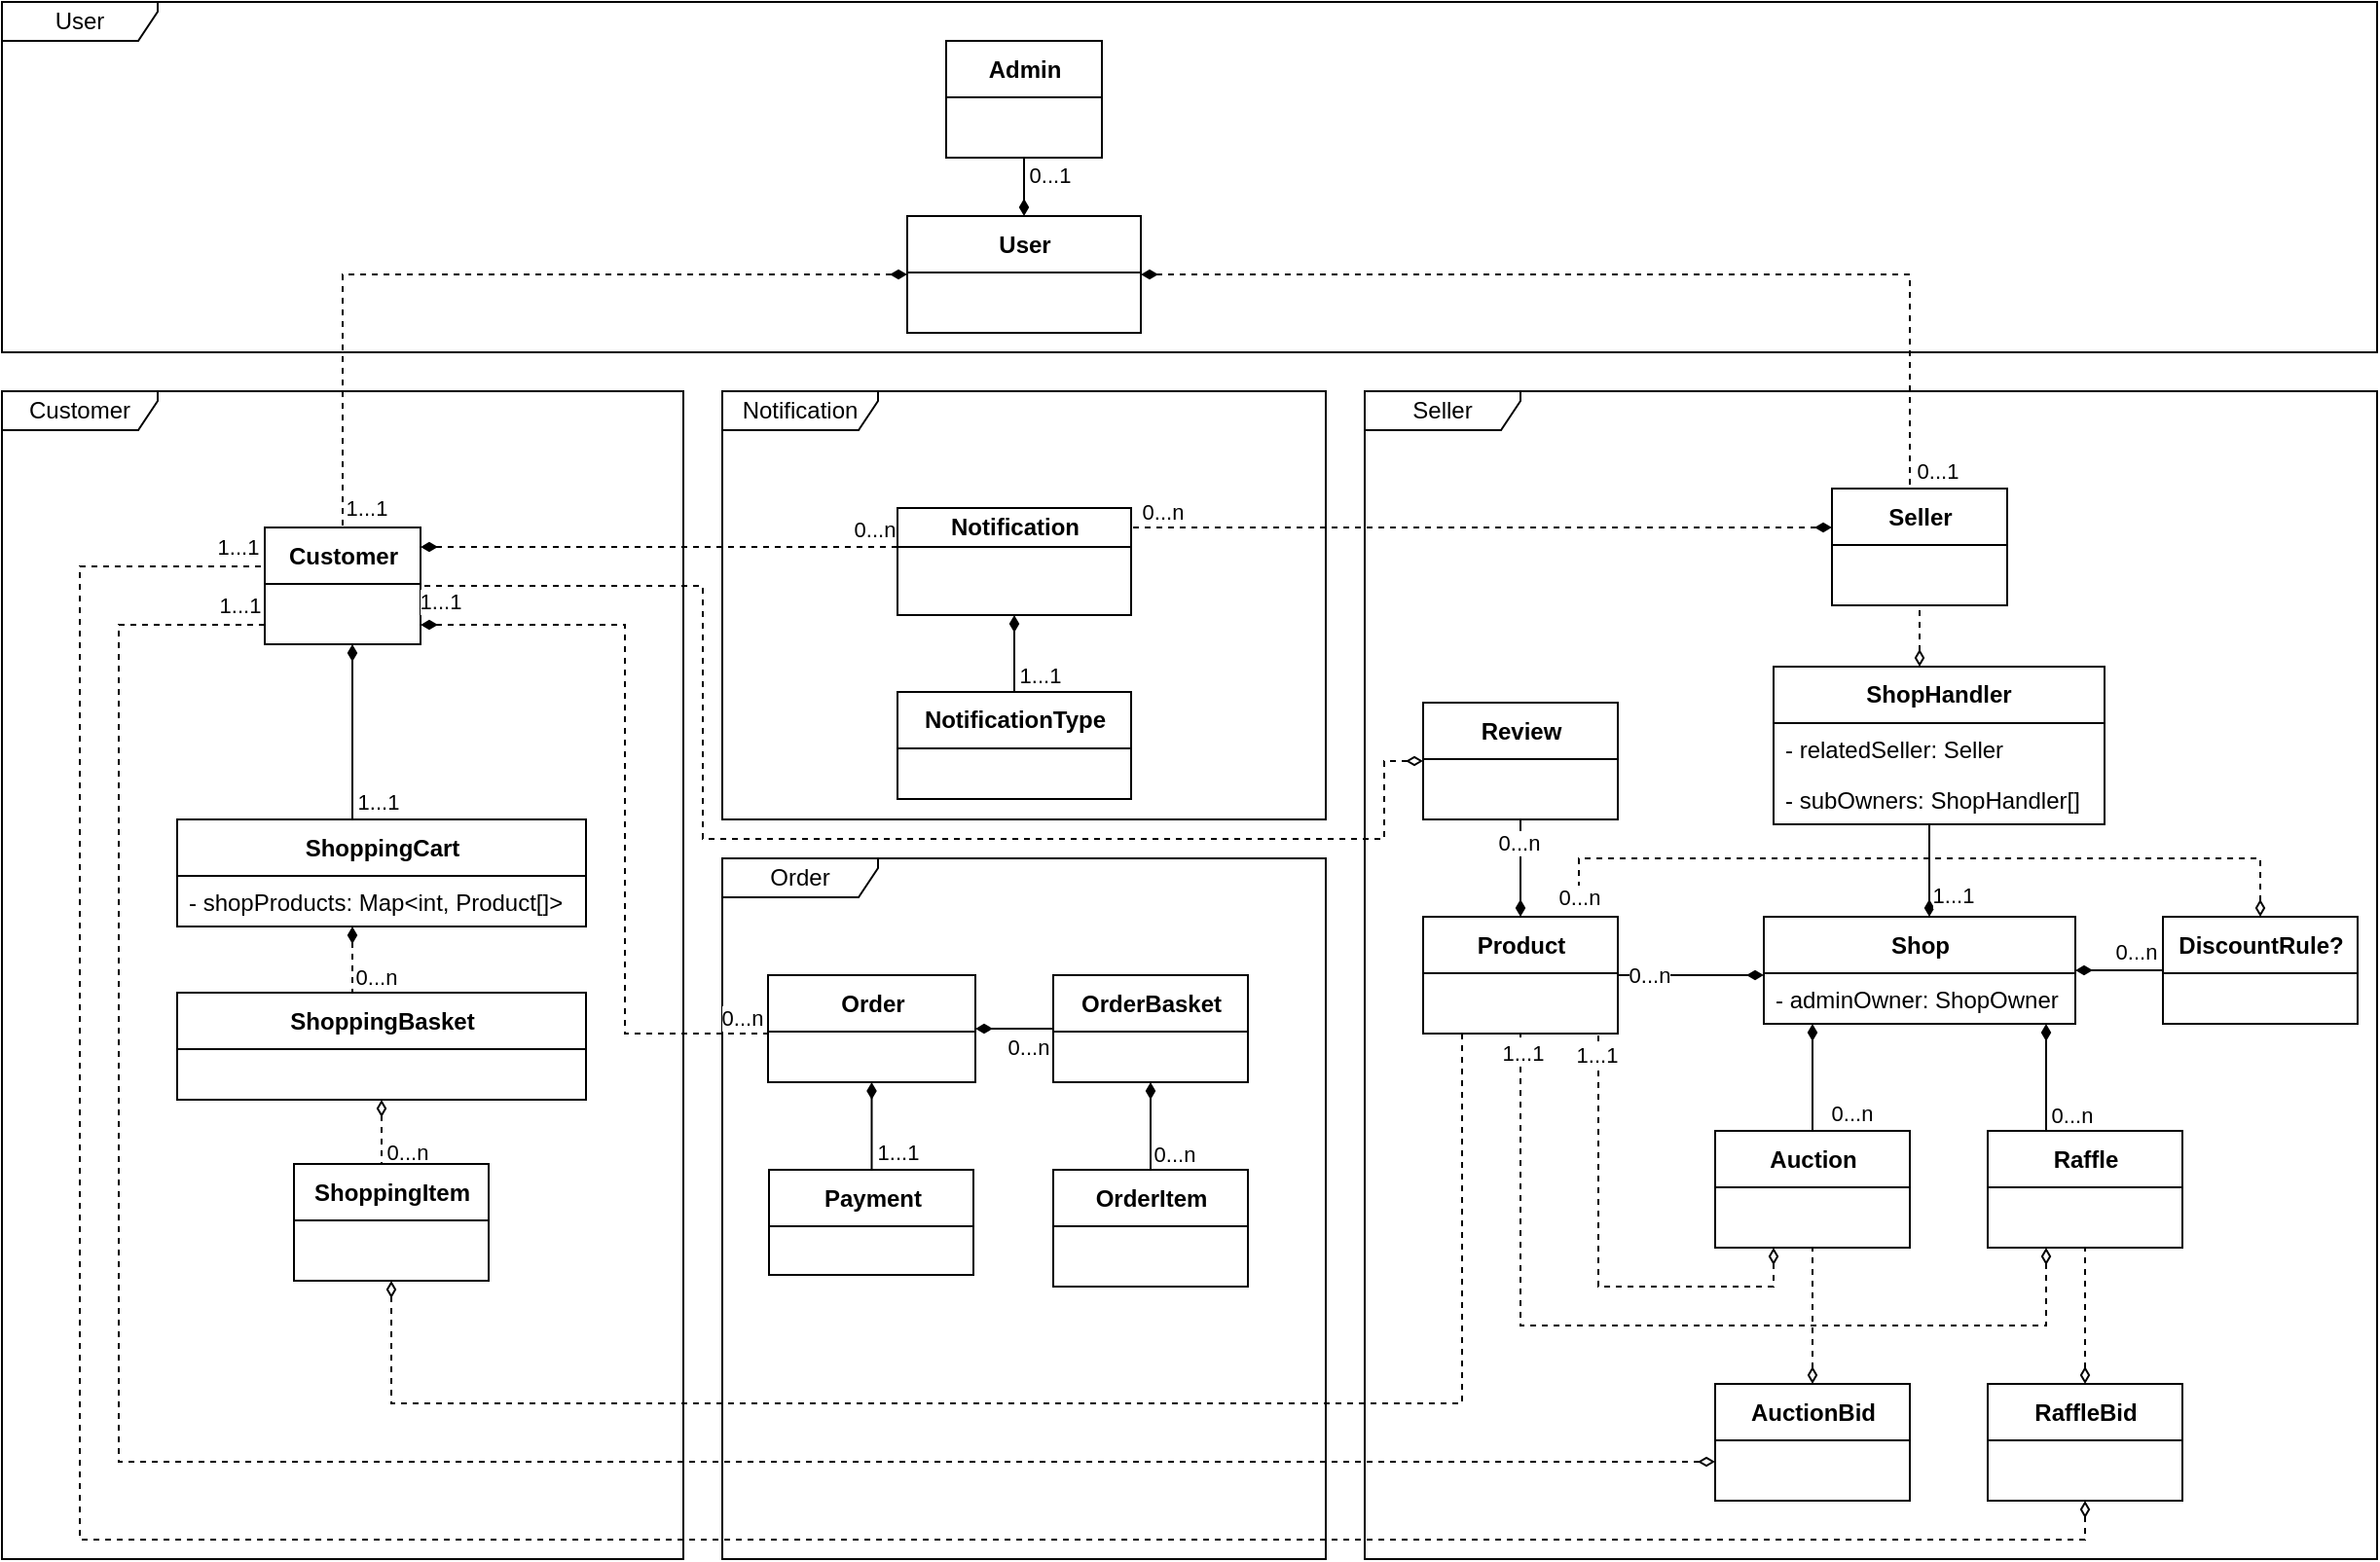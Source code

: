 <mxfile version="21.0.6" type="google"><diagram id="C5RBs43oDa-KdzZeNtuy" name="Page-1"><mxGraphModel grid="1" page="1" gridSize="10" guides="1" tooltips="1" connect="1" arrows="1" fold="1" pageScale="1" pageWidth="827" pageHeight="1169" math="0" shadow="0"><root><mxCell id="WIyWlLk6GJQsqaUBKTNV-0"/><mxCell id="WIyWlLk6GJQsqaUBKTNV-1" parent="WIyWlLk6GJQsqaUBKTNV-0"/><mxCell id="wEltk9S-PoxrdF0Q-rvV-9" value="Seller" style="shape=umlFrame;whiteSpace=wrap;html=1;pointerEvents=0;width=80;height=20;" vertex="1" parent="WIyWlLk6GJQsqaUBKTNV-1"><mxGeometry x="720" y="220" width="520" height="600" as="geometry"/></mxCell><mxCell id="wEltk9S-PoxrdF0Q-rvV-8" value="Customer" style="shape=umlFrame;whiteSpace=wrap;html=1;pointerEvents=0;width=80;height=20;" vertex="1" parent="WIyWlLk6GJQsqaUBKTNV-1"><mxGeometry x="20" y="220" width="350" height="600" as="geometry"/></mxCell><mxCell id="wEltk9S-PoxrdF0Q-rvV-16" value="Order" style="shape=umlFrame;whiteSpace=wrap;html=1;pointerEvents=0;width=80;height=20;" vertex="1" parent="WIyWlLk6GJQsqaUBKTNV-1"><mxGeometry x="390" y="460" width="310" height="360" as="geometry"/></mxCell><mxCell id="5-eGZLtxOwIWoKAD2tOT-32" style="edgeStyle=orthogonalEdgeStyle;rounded=0;orthogonalLoop=1;jettySize=auto;html=1;endArrow=none;endFill=0;startArrow=diamondThin;startFill=1;dashed=1;" edge="1" parent="WIyWlLk6GJQsqaUBKTNV-1" source="5-eGZLtxOwIWoKAD2tOT-10" target="5-eGZLtxOwIWoKAD2tOT-14"><mxGeometry relative="1" as="geometry"><Array as="points"><mxPoint x="195" y="160"/></Array></mxGeometry></mxCell><mxCell id="5-eGZLtxOwIWoKAD2tOT-33" value="1...1" style="edgeLabel;html=1;align=center;verticalAlign=middle;resizable=0;points=[];" vertex="1" connectable="0" parent="5-eGZLtxOwIWoKAD2tOT-32"><mxGeometry x="0.325" y="1" relative="1" as="geometry"><mxPoint y="119" as="offset"/></mxGeometry></mxCell><mxCell id="5-eGZLtxOwIWoKAD2tOT-34" style="edgeStyle=orthogonalEdgeStyle;rounded=0;orthogonalLoop=1;jettySize=auto;html=1;endArrow=none;endFill=0;startArrow=diamondThin;startFill=1;dashed=1;" edge="1" parent="WIyWlLk6GJQsqaUBKTNV-1" source="5-eGZLtxOwIWoKAD2tOT-10" target="5-eGZLtxOwIWoKAD2tOT-20"><mxGeometry relative="1" as="geometry"><Array as="points"><mxPoint x="1000" y="160"/><mxPoint x="1000" y="290"/></Array></mxGeometry></mxCell><mxCell id="5-eGZLtxOwIWoKAD2tOT-35" value="0...1" style="edgeLabel;html=1;align=center;verticalAlign=middle;resizable=0;points=[];" connectable="0" vertex="1" parent="5-eGZLtxOwIWoKAD2tOT-34"><mxGeometry x="0.574" y="2" relative="1" as="geometry"><mxPoint x="12" y="98" as="offset"/></mxGeometry></mxCell><mxCell id="5-eGZLtxOwIWoKAD2tOT-36" style="edgeStyle=orthogonalEdgeStyle;rounded=0;orthogonalLoop=1;jettySize=auto;html=1;endArrow=none;endFill=0;startArrow=diamondThin;startFill=1;" edge="1" parent="WIyWlLk6GJQsqaUBKTNV-1" source="5-eGZLtxOwIWoKAD2tOT-10" target="5-eGZLtxOwIWoKAD2tOT-17"><mxGeometry relative="1" as="geometry"><Array as="points"><mxPoint x="550" y="90"/><mxPoint x="550" y="90"/></Array></mxGeometry></mxCell><mxCell id="5-eGZLtxOwIWoKAD2tOT-37" value="0...1" style="edgeLabel;html=1;align=center;verticalAlign=middle;resizable=0;points=[];" vertex="1" connectable="0" parent="5-eGZLtxOwIWoKAD2tOT-36"><mxGeometry x="0.36" y="-1" relative="1" as="geometry"><mxPoint x="12" y="-1" as="offset"/></mxGeometry></mxCell><mxCell id="5-eGZLtxOwIWoKAD2tOT-10" value="User" style="swimlane;fontStyle=1;align=center;verticalAlign=middle;childLayout=stackLayout;horizontal=1;startSize=29;horizontalStack=0;resizeParent=1;resizeParentMax=0;resizeLast=0;collapsible=0;marginBottom=0;html=1;" vertex="1" parent="WIyWlLk6GJQsqaUBKTNV-1"><mxGeometry x="485" y="130" width="120" height="60" as="geometry"/></mxCell><mxCell id="5-eGZLtxOwIWoKAD2tOT-25" style="edgeStyle=orthogonalEdgeStyle;rounded=0;orthogonalLoop=1;jettySize=auto;html=1;endArrow=none;endFill=0;startArrow=diamondThin;startFill=1;" edge="1" parent="WIyWlLk6GJQsqaUBKTNV-1" source="5-eGZLtxOwIWoKAD2tOT-14" target="5-eGZLtxOwIWoKAD2tOT-24"><mxGeometry relative="1" as="geometry"><Array as="points"><mxPoint x="200" y="400"/><mxPoint x="200" y="400"/></Array></mxGeometry></mxCell><mxCell id="5-eGZLtxOwIWoKAD2tOT-26" value="1...1" style="edgeLabel;html=1;align=center;verticalAlign=middle;resizable=0;points=[];" connectable="0" vertex="1" parent="5-eGZLtxOwIWoKAD2tOT-25"><mxGeometry x="0.696" relative="1" as="geometry"><mxPoint x="13" y="4" as="offset"/></mxGeometry></mxCell><mxCell id="wEltk9S-PoxrdF0Q-rvV-28" style="edgeStyle=orthogonalEdgeStyle;rounded=0;orthogonalLoop=1;jettySize=auto;html=1;dashed=1;endArrow=none;endFill=0;startArrow=diamondThin;startFill=1;" edge="1" parent="WIyWlLk6GJQsqaUBKTNV-1" source="5-eGZLtxOwIWoKAD2tOT-14" target="wEltk9S-PoxrdF0Q-rvV-17"><mxGeometry relative="1" as="geometry"><Array as="points"><mxPoint x="350" y="300"/><mxPoint x="350" y="300"/></Array></mxGeometry></mxCell><mxCell id="wEltk9S-PoxrdF0Q-rvV-29" value="0...n" style="edgeLabel;html=1;align=center;verticalAlign=middle;resizable=0;points=[];" vertex="1" connectable="0" parent="wEltk9S-PoxrdF0Q-rvV-28"><mxGeometry x="0.909" y="3" relative="1" as="geometry"><mxPoint x="-1" y="-6" as="offset"/></mxGeometry></mxCell><mxCell id="5-eGZLtxOwIWoKAD2tOT-14" value="Customer" style="swimlane;fontStyle=1;align=center;verticalAlign=middle;childLayout=stackLayout;horizontal=1;startSize=29;horizontalStack=0;resizeParent=1;resizeParentMax=0;resizeLast=0;collapsible=0;marginBottom=0;html=1;" vertex="1" parent="WIyWlLk6GJQsqaUBKTNV-1"><mxGeometry x="155" y="290" width="80" height="60" as="geometry"/></mxCell><mxCell id="5-eGZLtxOwIWoKAD2tOT-17" value="Admin" style="swimlane;fontStyle=1;align=center;verticalAlign=middle;childLayout=stackLayout;horizontal=1;startSize=29;horizontalStack=0;resizeParent=1;resizeParentMax=0;resizeLast=0;collapsible=0;marginBottom=0;html=1;" vertex="1" parent="WIyWlLk6GJQsqaUBKTNV-1"><mxGeometry x="505" y="40" width="80" height="60" as="geometry"/></mxCell><mxCell id="5-eGZLtxOwIWoKAD2tOT-20" value="Seller" style="swimlane;fontStyle=1;align=center;verticalAlign=middle;childLayout=stackLayout;horizontal=1;startSize=29;horizontalStack=0;resizeParent=1;resizeParentMax=0;resizeLast=0;collapsible=0;marginBottom=0;html=1;" vertex="1" parent="WIyWlLk6GJQsqaUBKTNV-1"><mxGeometry x="960" y="270" width="90" height="60" as="geometry"/></mxCell><mxCell id="9OOohbVVuucm2zmM9hxW-15" style="edgeStyle=orthogonalEdgeStyle;rounded=0;orthogonalLoop=1;jettySize=auto;html=1;dashed=1;startArrow=diamondThin;startFill=1;endArrow=none;endFill=0;" edge="1" parent="WIyWlLk6GJQsqaUBKTNV-1" source="5-eGZLtxOwIWoKAD2tOT-24" target="9OOohbVVuucm2zmM9hxW-10"><mxGeometry relative="1" as="geometry"><Array as="points"><mxPoint x="200" y="510"/><mxPoint x="200" y="510"/></Array></mxGeometry></mxCell><mxCell id="9OOohbVVuucm2zmM9hxW-16" value="0...n" style="edgeLabel;html=1;align=center;verticalAlign=middle;resizable=0;points=[];" connectable="0" vertex="1" parent="9OOohbVVuucm2zmM9hxW-15"><mxGeometry x="0.432" y="1" relative="1" as="geometry"><mxPoint x="11" y="1" as="offset"/></mxGeometry></mxCell><mxCell id="5-eGZLtxOwIWoKAD2tOT-24" value="ShoppingCart" style="swimlane;fontStyle=1;align=center;verticalAlign=middle;childLayout=stackLayout;horizontal=1;startSize=29;horizontalStack=0;resizeParent=1;resizeParentMax=0;resizeLast=0;collapsible=0;marginBottom=0;html=1;" vertex="1" parent="WIyWlLk6GJQsqaUBKTNV-1"><mxGeometry x="110" y="440" width="210" height="55" as="geometry"/></mxCell><mxCell id="3amuEZa6ZCUIwLxiYFz3-47" value="- shopProducts: Map&lt;int, Product[]&gt;" style="text;strokeColor=none;fillColor=none;align=left;verticalAlign=top;spacingLeft=4;spacingRight=4;overflow=hidden;rotatable=0;points=[[0,0.5],[1,0.5]];portConstraint=eastwest;" vertex="1" parent="5-eGZLtxOwIWoKAD2tOT-24"><mxGeometry y="29" width="210" height="26" as="geometry"/></mxCell><mxCell id="3amuEZa6ZCUIwLxiYFz3-38" style="edgeStyle=orthogonalEdgeStyle;rounded=0;orthogonalLoop=1;jettySize=auto;html=1;endArrow=none;endFill=0;startArrow=diamondThin;startFill=0;dashed=1;" edge="1" parent="WIyWlLk6GJQsqaUBKTNV-1" source="9OOohbVVuucm2zmM9hxW-10" target="9OOohbVVuucm2zmM9hxW-12"><mxGeometry relative="1" as="geometry"><Array as="points"><mxPoint x="200" y="630"/><mxPoint x="200" y="630"/></Array><mxPoint x="620.034" y="617" as="targetPoint"/></mxGeometry></mxCell><mxCell id="9OOohbVVuucm2zmM9hxW-14" value="0...n" style="edgeLabel;html=1;align=center;verticalAlign=middle;resizable=0;points=[];" connectable="0" vertex="1" parent="3amuEZa6ZCUIwLxiYFz3-38"><mxGeometry x="0.673" y="-1" relative="1" as="geometry"><mxPoint x="14" y="-1" as="offset"/></mxGeometry></mxCell><mxCell id="3amuEZa6ZCUIwLxiYFz3-44" style="edgeStyle=orthogonalEdgeStyle;rounded=0;orthogonalLoop=1;jettySize=auto;html=1;endArrow=none;endFill=0;startArrow=diamondThin;startFill=1;" edge="1" parent="WIyWlLk6GJQsqaUBKTNV-1" source="5-eGZLtxOwIWoKAD2tOT-28" target="3amuEZa6ZCUIwLxiYFz3-43"><mxGeometry relative="1" as="geometry"><Array as="points"><mxPoint x="467" y="600"/><mxPoint x="467" y="600"/></Array></mxGeometry></mxCell><mxCell id="3amuEZa6ZCUIwLxiYFz3-45" value="1...1" style="edgeLabel;html=1;align=center;verticalAlign=middle;resizable=0;points=[];" vertex="1" connectable="0" parent="3amuEZa6ZCUIwLxiYFz3-44"><mxGeometry x="0.773" y="1" relative="1" as="geometry"><mxPoint x="12" y="-4" as="offset"/></mxGeometry></mxCell><mxCell id="9OOohbVVuucm2zmM9hxW-20" style="edgeStyle=orthogonalEdgeStyle;rounded=0;orthogonalLoop=1;jettySize=auto;html=1;startArrow=diamondThin;startFill=1;endArrow=none;endFill=0;" edge="1" parent="WIyWlLk6GJQsqaUBKTNV-1" source="5-eGZLtxOwIWoKAD2tOT-28" target="9OOohbVVuucm2zmM9hxW-17"><mxGeometry relative="1" as="geometry"/></mxCell><mxCell id="9OOohbVVuucm2zmM9hxW-21" value="0...n" style="edgeLabel;html=1;align=center;verticalAlign=middle;resizable=0;points=[];" connectable="0" vertex="1" parent="9OOohbVVuucm2zmM9hxW-20"><mxGeometry x="0.678" y="-2" relative="1" as="geometry"><mxPoint x="-7" y="7" as="offset"/></mxGeometry></mxCell><mxCell id="5-eGZLtxOwIWoKAD2tOT-28" value="Order" style="swimlane;fontStyle=1;align=center;verticalAlign=middle;childLayout=stackLayout;horizontal=1;startSize=29;horizontalStack=0;resizeParent=1;resizeParentMax=0;resizeLast=0;collapsible=0;marginBottom=0;html=1;" vertex="1" parent="WIyWlLk6GJQsqaUBKTNV-1"><mxGeometry x="413.5" y="520" width="106.5" height="55" as="geometry"/></mxCell><mxCell id="3amuEZa6ZCUIwLxiYFz3-36" style="edgeStyle=orthogonalEdgeStyle;rounded=0;orthogonalLoop=1;jettySize=auto;html=1;endArrow=none;endFill=0;startArrow=diamondThin;startFill=1;" edge="1" parent="WIyWlLk6GJQsqaUBKTNV-1" source="5-eGZLtxOwIWoKAD2tOT-38" target="3amuEZa6ZCUIwLxiYFz3-34"><mxGeometry relative="1" as="geometry"><Array as="points"><mxPoint x="890" y="520"/><mxPoint x="890" y="520"/></Array></mxGeometry></mxCell><mxCell id="3amuEZa6ZCUIwLxiYFz3-37" value="0...n" style="edgeLabel;html=1;align=center;verticalAlign=middle;resizable=0;points=[];" vertex="1" connectable="0" parent="3amuEZa6ZCUIwLxiYFz3-36"><mxGeometry x="0.815" relative="1" as="geometry"><mxPoint x="9" as="offset"/></mxGeometry></mxCell><mxCell id="wEltk9S-PoxrdF0Q-rvV-3" style="edgeStyle=orthogonalEdgeStyle;rounded=0;orthogonalLoop=1;jettySize=auto;html=1;endArrow=none;endFill=0;startArrow=diamondThin;startFill=1;" edge="1" parent="WIyWlLk6GJQsqaUBKTNV-1" source="5-eGZLtxOwIWoKAD2tOT-38" target="wEltk9S-PoxrdF0Q-rvV-2"><mxGeometry relative="1" as="geometry"/></mxCell><mxCell id="wEltk9S-PoxrdF0Q-rvV-4" value="0...n" style="edgeLabel;html=1;align=center;verticalAlign=middle;resizable=0;points=[];" vertex="1" connectable="0" parent="wEltk9S-PoxrdF0Q-rvV-3"><mxGeometry x="-0.796" y="1" relative="1" as="geometry"><mxPoint x="26" y="-9" as="offset"/></mxGeometry></mxCell><mxCell id="wEltk9S-PoxrdF0Q-rvV-21" style="edgeStyle=orthogonalEdgeStyle;rounded=0;orthogonalLoop=1;jettySize=auto;html=1;dashed=1;endArrow=none;endFill=0;startArrow=diamondThin;startFill=1;" edge="1" parent="WIyWlLk6GJQsqaUBKTNV-1" source="5-eGZLtxOwIWoKAD2tOT-20" target="wEltk9S-PoxrdF0Q-rvV-17"><mxGeometry relative="1" as="geometry"><Array as="points"><mxPoint x="780" y="290"/><mxPoint x="780" y="290"/></Array></mxGeometry></mxCell><mxCell id="wEltk9S-PoxrdF0Q-rvV-22" value="0...n" style="edgeLabel;html=1;align=center;verticalAlign=middle;resizable=0;points=[];" connectable="0" vertex="1" parent="wEltk9S-PoxrdF0Q-rvV-21"><mxGeometry x="0.957" y="-2" relative="1" as="geometry"><mxPoint x="8" y="-6" as="offset"/></mxGeometry></mxCell><mxCell id="wEltk9S-PoxrdF0Q-rvV-33" style="edgeStyle=orthogonalEdgeStyle;rounded=0;orthogonalLoop=1;jettySize=auto;html=1;endArrow=none;endFill=0;startArrow=diamondThin;startFill=1;" edge="1" parent="WIyWlLk6GJQsqaUBKTNV-1" source="5-eGZLtxOwIWoKAD2tOT-38" target="wEltk9S-PoxrdF0Q-rvV-32"><mxGeometry relative="1" as="geometry"><Array as="points"><mxPoint x="950" y="590"/><mxPoint x="950" y="590"/></Array></mxGeometry></mxCell><mxCell id="wEltk9S-PoxrdF0Q-rvV-34" value="0...n" style="edgeLabel;html=1;align=center;verticalAlign=middle;resizable=0;points=[];" vertex="1" connectable="0" parent="wEltk9S-PoxrdF0Q-rvV-33"><mxGeometry x="0.89" y="1" relative="1" as="geometry"><mxPoint x="19" y="-6" as="offset"/></mxGeometry></mxCell><mxCell id="5-eGZLtxOwIWoKAD2tOT-38" value="Shop" style="swimlane;fontStyle=1;align=center;verticalAlign=middle;childLayout=stackLayout;horizontal=1;startSize=29;horizontalStack=0;resizeParent=1;resizeParentMax=0;resizeLast=0;collapsible=0;marginBottom=0;html=1;" vertex="1" parent="WIyWlLk6GJQsqaUBKTNV-1"><mxGeometry x="925" y="490" width="160" height="55" as="geometry"/></mxCell><mxCell id="5-eGZLtxOwIWoKAD2tOT-46" value="- adminOwner: ShopOwner" style="text;strokeColor=none;fillColor=none;align=left;verticalAlign=top;spacingLeft=4;spacingRight=4;overflow=hidden;rotatable=0;points=[[0,0.5],[1,0.5]];portConstraint=eastwest;" vertex="1" parent="5-eGZLtxOwIWoKAD2tOT-38"><mxGeometry y="29" width="160" height="26" as="geometry"/></mxCell><mxCell id="9OOohbVVuucm2zmM9hxW-45" style="edgeStyle=orthogonalEdgeStyle;rounded=0;orthogonalLoop=1;jettySize=auto;html=1;dashed=1;startArrow=diamondThin;startFill=0;endArrow=none;endFill=0;" edge="1" parent="WIyWlLk6GJQsqaUBKTNV-1" source="3amuEZa6ZCUIwLxiYFz3-3" target="5-eGZLtxOwIWoKAD2tOT-20"><mxGeometry relative="1" as="geometry"><Array as="points"><mxPoint x="1005" y="350"/><mxPoint x="1005" y="350"/></Array></mxGeometry></mxCell><mxCell id="3amuEZa6ZCUIwLxiYFz3-3" value="ShopHandler" style="swimlane;fontStyle=1;align=center;verticalAlign=middle;childLayout=stackLayout;horizontal=1;startSize=29;horizontalStack=0;resizeParent=1;resizeParentMax=0;resizeLast=0;collapsible=0;marginBottom=0;html=1;whiteSpace=wrap;" vertex="1" parent="WIyWlLk6GJQsqaUBKTNV-1"><mxGeometry x="930" y="361.5" width="170" height="81" as="geometry"/></mxCell><mxCell id="3amuEZa6ZCUIwLxiYFz3-26" value="- relatedSeller: Seller" style="text;strokeColor=none;fillColor=none;align=left;verticalAlign=top;spacingLeft=4;spacingRight=4;overflow=hidden;rotatable=0;points=[[0,0.5],[1,0.5]];portConstraint=eastwest;" vertex="1" parent="3amuEZa6ZCUIwLxiYFz3-3"><mxGeometry y="29" width="170" height="26" as="geometry"/></mxCell><mxCell id="3amuEZa6ZCUIwLxiYFz3-25" value="- subOwners: ShopHandler[]" style="text;strokeColor=none;fillColor=none;align=left;verticalAlign=top;spacingLeft=4;spacingRight=4;overflow=hidden;rotatable=0;points=[[0,0.5],[1,0.5]];portConstraint=eastwest;" vertex="1" parent="3amuEZa6ZCUIwLxiYFz3-3"><mxGeometry y="55" width="170" height="26" as="geometry"/></mxCell><mxCell id="3amuEZa6ZCUIwLxiYFz3-19" style="edgeStyle=orthogonalEdgeStyle;rounded=0;orthogonalLoop=1;jettySize=auto;html=1;endArrow=none;endFill=0;startArrow=diamondThin;startFill=1;" edge="1" parent="WIyWlLk6GJQsqaUBKTNV-1" source="5-eGZLtxOwIWoKAD2tOT-38" target="3amuEZa6ZCUIwLxiYFz3-3"><mxGeometry relative="1" as="geometry"><Array as="points"><mxPoint x="1010" y="450"/><mxPoint x="1010" y="450"/></Array></mxGeometry></mxCell><mxCell id="3amuEZa6ZCUIwLxiYFz3-20" value="1...1" style="edgeLabel;html=1;align=center;verticalAlign=middle;resizable=0;points=[];" connectable="0" vertex="1" parent="3amuEZa6ZCUIwLxiYFz3-19"><mxGeometry x="-0.699" relative="1" as="geometry"><mxPoint x="12" y="-4" as="offset"/></mxGeometry></mxCell><mxCell id="3amuEZa6ZCUIwLxiYFz3-40" style="edgeStyle=orthogonalEdgeStyle;rounded=0;orthogonalLoop=1;jettySize=auto;html=1;endArrow=none;endFill=0;startArrow=diamondThin;startFill=0;dashed=1;" edge="1" parent="WIyWlLk6GJQsqaUBKTNV-1" source="9OOohbVVuucm2zmM9hxW-12" target="3amuEZa6ZCUIwLxiYFz3-34"><mxGeometry relative="1" as="geometry"><mxPoint x="200" y="670" as="sourcePoint"/><Array as="points"><mxPoint x="220" y="740"/><mxPoint x="770" y="740"/></Array></mxGeometry></mxCell><mxCell id="9OOohbVVuucm2zmM9hxW-25" style="edgeStyle=orthogonalEdgeStyle;rounded=0;orthogonalLoop=1;jettySize=auto;html=1;startArrow=diamondThin;startFill=1;endArrow=none;endFill=0;" edge="1" parent="WIyWlLk6GJQsqaUBKTNV-1" source="3amuEZa6ZCUIwLxiYFz3-34" target="9OOohbVVuucm2zmM9hxW-24"><mxGeometry relative="1" as="geometry"><Array as="points"/></mxGeometry></mxCell><mxCell id="9OOohbVVuucm2zmM9hxW-26" value="0...n" style="edgeLabel;html=1;align=center;verticalAlign=middle;resizable=0;points=[];" connectable="0" vertex="1" parent="9OOohbVVuucm2zmM9hxW-25"><mxGeometry x="0.737" relative="1" as="geometry"><mxPoint x="-1" y="5" as="offset"/></mxGeometry></mxCell><mxCell id="3amuEZa6ZCUIwLxiYFz3-34" value="Product" style="swimlane;fontStyle=1;align=center;verticalAlign=middle;childLayout=stackLayout;horizontal=1;startSize=29;horizontalStack=0;resizeParent=1;resizeParentMax=0;resizeLast=0;collapsible=0;marginBottom=0;html=1;" vertex="1" parent="WIyWlLk6GJQsqaUBKTNV-1"><mxGeometry x="750" y="490" width="100" height="60" as="geometry"/></mxCell><mxCell id="3amuEZa6ZCUIwLxiYFz3-43" value="Payment" style="swimlane;fontStyle=1;align=center;verticalAlign=middle;childLayout=stackLayout;horizontal=1;startSize=29;horizontalStack=0;resizeParent=1;resizeParentMax=0;resizeLast=0;collapsible=0;marginBottom=0;html=1;" vertex="1" parent="WIyWlLk6GJQsqaUBKTNV-1"><mxGeometry x="414" y="620" width="105" height="54" as="geometry"/></mxCell><mxCell id="L2OGs5nIe2zohlXT7zx_-2" style="edgeStyle=orthogonalEdgeStyle;rounded=0;orthogonalLoop=1;jettySize=auto;html=1;dashed=1;endArrow=none;endFill=0;startArrow=diamondThin;startFill=0;" edge="1" parent="WIyWlLk6GJQsqaUBKTNV-1" source="wEltk9S-PoxrdF0Q-rvV-2" target="3amuEZa6ZCUIwLxiYFz3-34"><mxGeometry relative="1" as="geometry"><Array as="points"><mxPoint x="1180" y="460"/><mxPoint x="830" y="460"/></Array></mxGeometry></mxCell><mxCell id="L2OGs5nIe2zohlXT7zx_-4" value="0...n" style="edgeLabel;html=1;align=center;verticalAlign=middle;resizable=0;points=[];" connectable="0" vertex="1" parent="L2OGs5nIe2zohlXT7zx_-2"><mxGeometry x="0.879" relative="1" as="geometry"><mxPoint y="15" as="offset"/></mxGeometry></mxCell><mxCell id="wEltk9S-PoxrdF0Q-rvV-2" value="DiscountRule?" style="swimlane;fontStyle=1;align=center;verticalAlign=middle;childLayout=stackLayout;horizontal=1;startSize=29;horizontalStack=0;resizeParent=1;resizeParentMax=0;resizeLast=0;collapsible=0;marginBottom=0;html=1;" vertex="1" parent="WIyWlLk6GJQsqaUBKTNV-1"><mxGeometry x="1130" y="490" width="100" height="55" as="geometry"/></mxCell><mxCell id="wEltk9S-PoxrdF0Q-rvV-10" value="User" style="shape=umlFrame;whiteSpace=wrap;html=1;pointerEvents=0;width=80;height=20;" vertex="1" parent="WIyWlLk6GJQsqaUBKTNV-1"><mxGeometry x="20" y="20" width="1220" height="180" as="geometry"/></mxCell><mxCell id="wEltk9S-PoxrdF0Q-rvV-12" value="Notification" style="shape=umlFrame;whiteSpace=wrap;html=1;pointerEvents=0;width=80;height=20;" vertex="1" parent="WIyWlLk6GJQsqaUBKTNV-1"><mxGeometry x="390" y="220" width="310" height="220" as="geometry"/></mxCell><mxCell id="wEltk9S-PoxrdF0Q-rvV-14" value="" style="edgeStyle=orthogonalEdgeStyle;rounded=0;orthogonalLoop=1;jettySize=auto;html=1;endArrow=none;endFill=0;startArrow=diamondThin;startFill=1;dashed=1;" edge="1" parent="WIyWlLk6GJQsqaUBKTNV-1" source="5-eGZLtxOwIWoKAD2tOT-14" target="5-eGZLtxOwIWoKAD2tOT-28"><mxGeometry relative="1" as="geometry"><Array as="points"><mxPoint x="340" y="340"/><mxPoint x="340" y="550"/></Array><mxPoint x="170" y="410" as="sourcePoint"/><mxPoint x="130" y="805" as="targetPoint"/></mxGeometry></mxCell><mxCell id="9OOohbVVuucm2zmM9hxW-19" value="0...n" style="edgeLabel;html=1;align=center;verticalAlign=middle;resizable=0;points=[];" connectable="0" vertex="1" parent="wEltk9S-PoxrdF0Q-rvV-14"><mxGeometry x="0.926" relative="1" as="geometry"><mxPoint x="1" y="-8" as="offset"/></mxGeometry></mxCell><mxCell id="wEltk9S-PoxrdF0Q-rvV-25" style="edgeStyle=orthogonalEdgeStyle;rounded=0;orthogonalLoop=1;jettySize=auto;html=1;startArrow=diamondThin;startFill=1;endArrow=none;endFill=0;" edge="1" parent="WIyWlLk6GJQsqaUBKTNV-1" source="wEltk9S-PoxrdF0Q-rvV-17" target="wEltk9S-PoxrdF0Q-rvV-23"><mxGeometry relative="1" as="geometry"/></mxCell><mxCell id="wEltk9S-PoxrdF0Q-rvV-26" value="1...1" style="edgeLabel;html=1;align=center;verticalAlign=middle;resizable=0;points=[];" vertex="1" connectable="0" parent="wEltk9S-PoxrdF0Q-rvV-25"><mxGeometry x="0.712" y="1" relative="1" as="geometry"><mxPoint x="12" y="-3" as="offset"/></mxGeometry></mxCell><mxCell id="wEltk9S-PoxrdF0Q-rvV-17" value="Notification" style="swimlane;fontStyle=1;align=center;verticalAlign=middle;childLayout=stackLayout;horizontal=1;startSize=20;horizontalStack=0;resizeParent=1;resizeParentMax=0;resizeLast=0;collapsible=0;marginBottom=0;html=1;" vertex="1" parent="WIyWlLk6GJQsqaUBKTNV-1"><mxGeometry x="480" y="280" width="120" height="55" as="geometry"/></mxCell><mxCell id="wEltk9S-PoxrdF0Q-rvV-23" value="NotificationType" style="swimlane;fontStyle=1;align=center;verticalAlign=middle;childLayout=stackLayout;horizontal=1;startSize=29;horizontalStack=0;resizeParent=1;resizeParentMax=0;resizeLast=0;collapsible=0;marginBottom=0;html=1;" vertex="1" parent="WIyWlLk6GJQsqaUBKTNV-1"><mxGeometry x="480" y="374.5" width="120" height="55" as="geometry"/></mxCell><mxCell id="9OOohbVVuucm2zmM9hxW-42" style="edgeStyle=orthogonalEdgeStyle;rounded=0;orthogonalLoop=1;jettySize=auto;html=1;dashed=1;startArrow=diamondThin;startFill=0;endArrow=none;endFill=0;" edge="1" parent="WIyWlLk6GJQsqaUBKTNV-1" source="wEltk9S-PoxrdF0Q-rvV-32" target="3amuEZa6ZCUIwLxiYFz3-34"><mxGeometry relative="1" as="geometry"><Array as="points"><mxPoint x="930" y="680"/><mxPoint x="840" y="680"/></Array></mxGeometry></mxCell><mxCell id="L2OGs5nIe2zohlXT7zx_-5" value="1...1" style="edgeLabel;html=1;align=center;verticalAlign=middle;resizable=0;points=[];" connectable="0" vertex="1" parent="9OOohbVVuucm2zmM9hxW-42"><mxGeometry x="0.828" y="-1" relative="1" as="geometry"><mxPoint x="-2" y="-10" as="offset"/></mxGeometry></mxCell><mxCell id="wEltk9S-PoxrdF0Q-rvV-32" value="Auction" style="swimlane;fontStyle=1;align=center;verticalAlign=middle;childLayout=stackLayout;horizontal=1;startSize=29;horizontalStack=0;resizeParent=1;resizeParentMax=0;resizeLast=0;collapsible=0;marginBottom=0;html=1;" vertex="1" parent="WIyWlLk6GJQsqaUBKTNV-1"><mxGeometry x="900" y="600" width="100" height="60" as="geometry"/></mxCell><mxCell id="9OOohbVVuucm2zmM9hxW-10" value="ShoppingBasket" style="swimlane;fontStyle=1;align=center;verticalAlign=middle;childLayout=stackLayout;horizontal=1;startSize=29;horizontalStack=0;resizeParent=1;resizeParentMax=0;resizeLast=0;collapsible=0;marginBottom=0;html=1;" vertex="1" parent="WIyWlLk6GJQsqaUBKTNV-1"><mxGeometry x="110" y="529" width="210" height="55" as="geometry"/></mxCell><mxCell id="9OOohbVVuucm2zmM9hxW-12" value="ShoppingItem" style="swimlane;fontStyle=1;align=center;verticalAlign=middle;childLayout=stackLayout;horizontal=1;startSize=29;horizontalStack=0;resizeParent=1;resizeParentMax=0;resizeLast=0;collapsible=0;marginBottom=0;html=1;" vertex="1" parent="WIyWlLk6GJQsqaUBKTNV-1"><mxGeometry x="170" y="617" width="100" height="60" as="geometry"/></mxCell><mxCell id="9OOohbVVuucm2zmM9hxW-22" style="edgeStyle=orthogonalEdgeStyle;rounded=0;orthogonalLoop=1;jettySize=auto;html=1;startArrow=diamondThin;startFill=1;endArrow=none;endFill=0;" edge="1" parent="WIyWlLk6GJQsqaUBKTNV-1" source="9OOohbVVuucm2zmM9hxW-17" target="9OOohbVVuucm2zmM9hxW-18"><mxGeometry relative="1" as="geometry"/></mxCell><mxCell id="9OOohbVVuucm2zmM9hxW-23" value="0...n" style="edgeLabel;html=1;align=center;verticalAlign=middle;resizable=0;points=[];" connectable="0" vertex="1" parent="9OOohbVVuucm2zmM9hxW-22"><mxGeometry x="0.684" y="1" relative="1" as="geometry"><mxPoint x="11" y="-1" as="offset"/></mxGeometry></mxCell><mxCell id="9OOohbVVuucm2zmM9hxW-17" value="OrderBasket" style="swimlane;fontStyle=1;align=center;verticalAlign=middle;childLayout=stackLayout;horizontal=1;startSize=29;horizontalStack=0;resizeParent=1;resizeParentMax=0;resizeLast=0;collapsible=0;marginBottom=0;html=1;" vertex="1" parent="WIyWlLk6GJQsqaUBKTNV-1"><mxGeometry x="560" y="520" width="100" height="55" as="geometry"/></mxCell><mxCell id="9OOohbVVuucm2zmM9hxW-18" value="OrderItem" style="swimlane;fontStyle=1;align=center;verticalAlign=middle;childLayout=stackLayout;horizontal=1;startSize=29;horizontalStack=0;resizeParent=1;resizeParentMax=0;resizeLast=0;collapsible=0;marginBottom=0;html=1;" vertex="1" parent="WIyWlLk6GJQsqaUBKTNV-1"><mxGeometry x="560" y="620" width="100" height="60" as="geometry"/></mxCell><mxCell id="9OOohbVVuucm2zmM9hxW-27" style="edgeStyle=orthogonalEdgeStyle;rounded=0;orthogonalLoop=1;jettySize=auto;html=1;startArrow=diamondThin;startFill=0;endArrow=none;endFill=0;dashed=1;" edge="1" parent="WIyWlLk6GJQsqaUBKTNV-1" source="9OOohbVVuucm2zmM9hxW-24" target="5-eGZLtxOwIWoKAD2tOT-14"><mxGeometry relative="1" as="geometry"><Array as="points"><mxPoint x="730" y="410"/><mxPoint x="730" y="450"/><mxPoint x="380" y="450"/><mxPoint x="380" y="320"/></Array></mxGeometry></mxCell><mxCell id="9OOohbVVuucm2zmM9hxW-28" value="1...1" style="edgeLabel;html=1;align=center;verticalAlign=middle;resizable=0;points=[];" connectable="0" vertex="1" parent="9OOohbVVuucm2zmM9hxW-27"><mxGeometry x="0.976" y="-3" relative="1" as="geometry"><mxPoint x="2" y="11" as="offset"/></mxGeometry></mxCell><mxCell id="9OOohbVVuucm2zmM9hxW-24" value="Review" style="swimlane;fontStyle=1;align=center;verticalAlign=middle;childLayout=stackLayout;horizontal=1;startSize=29;horizontalStack=0;resizeParent=1;resizeParentMax=0;resizeLast=0;collapsible=0;marginBottom=0;html=1;" vertex="1" parent="WIyWlLk6GJQsqaUBKTNV-1"><mxGeometry x="750" y="380" width="100" height="60" as="geometry"/></mxCell><mxCell id="9OOohbVVuucm2zmM9hxW-30" style="edgeStyle=orthogonalEdgeStyle;rounded=0;orthogonalLoop=1;jettySize=auto;html=1;dashed=1;startArrow=diamondThin;startFill=0;endArrow=none;endFill=0;" edge="1" parent="WIyWlLk6GJQsqaUBKTNV-1" source="9OOohbVVuucm2zmM9hxW-29" target="5-eGZLtxOwIWoKAD2tOT-14"><mxGeometry relative="1" as="geometry"><Array as="points"><mxPoint x="80" y="770"/><mxPoint x="80" y="340"/></Array></mxGeometry></mxCell><mxCell id="9OOohbVVuucm2zmM9hxW-41" value="1...1" style="edgeLabel;html=1;align=center;verticalAlign=middle;resizable=0;points=[];" connectable="0" vertex="1" parent="9OOohbVVuucm2zmM9hxW-30"><mxGeometry x="0.962" y="3" relative="1" as="geometry"><mxPoint x="12" y="-7" as="offset"/></mxGeometry></mxCell><mxCell id="9OOohbVVuucm2zmM9hxW-33" style="edgeStyle=orthogonalEdgeStyle;rounded=0;orthogonalLoop=1;jettySize=auto;html=1;dashed=1;startArrow=diamondThin;startFill=0;endArrow=none;endFill=0;" edge="1" parent="WIyWlLk6GJQsqaUBKTNV-1" source="9OOohbVVuucm2zmM9hxW-29" target="wEltk9S-PoxrdF0Q-rvV-32"><mxGeometry relative="1" as="geometry"/></mxCell><mxCell id="9OOohbVVuucm2zmM9hxW-29" value="AuctionBid" style="swimlane;fontStyle=1;align=center;verticalAlign=middle;childLayout=stackLayout;horizontal=1;startSize=29;horizontalStack=0;resizeParent=1;resizeParentMax=0;resizeLast=0;collapsible=0;marginBottom=0;html=1;" vertex="1" parent="WIyWlLk6GJQsqaUBKTNV-1"><mxGeometry x="900" y="730" width="100" height="60" as="geometry"/></mxCell><mxCell id="9OOohbVVuucm2zmM9hxW-36" style="edgeStyle=orthogonalEdgeStyle;rounded=0;orthogonalLoop=1;jettySize=auto;html=1;startArrow=none;startFill=0;endArrow=diamondThin;endFill=1;" edge="1" parent="WIyWlLk6GJQsqaUBKTNV-1" source="9OOohbVVuucm2zmM9hxW-34" target="5-eGZLtxOwIWoKAD2tOT-38"><mxGeometry relative="1" as="geometry"><Array as="points"><mxPoint x="1070" y="590"/><mxPoint x="1070" y="590"/></Array></mxGeometry></mxCell><mxCell id="L2OGs5nIe2zohlXT7zx_-6" value="0...n" style="edgeLabel;html=1;align=center;verticalAlign=middle;resizable=0;points=[];" connectable="0" vertex="1" parent="9OOohbVVuucm2zmM9hxW-36"><mxGeometry x="-0.782" relative="1" as="geometry"><mxPoint x="13" y="-2" as="offset"/></mxGeometry></mxCell><mxCell id="9OOohbVVuucm2zmM9hxW-43" style="edgeStyle=orthogonalEdgeStyle;rounded=0;orthogonalLoop=1;jettySize=auto;html=1;dashed=1;startArrow=diamondThin;startFill=0;endArrow=none;endFill=0;" edge="1" parent="WIyWlLk6GJQsqaUBKTNV-1" source="9OOohbVVuucm2zmM9hxW-34" target="3amuEZa6ZCUIwLxiYFz3-34"><mxGeometry relative="1" as="geometry"><Array as="points"><mxPoint x="1070" y="700"/><mxPoint x="800" y="700"/></Array></mxGeometry></mxCell><mxCell id="L2OGs5nIe2zohlXT7zx_-1" value="1...1" style="edgeLabel;html=1;align=center;verticalAlign=middle;resizable=0;points=[];" connectable="0" vertex="1" parent="9OOohbVVuucm2zmM9hxW-43"><mxGeometry x="0.958" y="-1" relative="1" as="geometry"><mxPoint as="offset"/></mxGeometry></mxCell><mxCell id="9OOohbVVuucm2zmM9hxW-34" value="Raffle" style="swimlane;fontStyle=1;align=center;verticalAlign=middle;childLayout=stackLayout;horizontal=1;startSize=29;horizontalStack=0;resizeParent=1;resizeParentMax=0;resizeLast=0;collapsible=0;marginBottom=0;html=1;" vertex="1" parent="WIyWlLk6GJQsqaUBKTNV-1"><mxGeometry x="1040" y="600" width="100" height="60" as="geometry"/></mxCell><mxCell id="9OOohbVVuucm2zmM9hxW-37" style="edgeStyle=orthogonalEdgeStyle;rounded=0;orthogonalLoop=1;jettySize=auto;html=1;startArrow=diamondThin;startFill=0;endArrow=none;endFill=0;dashed=1;" edge="1" parent="WIyWlLk6GJQsqaUBKTNV-1" source="9OOohbVVuucm2zmM9hxW-35" target="9OOohbVVuucm2zmM9hxW-34"><mxGeometry relative="1" as="geometry"/></mxCell><mxCell id="9OOohbVVuucm2zmM9hxW-39" style="edgeStyle=orthogonalEdgeStyle;rounded=0;orthogonalLoop=1;jettySize=auto;html=1;dashed=1;startArrow=diamondThin;startFill=0;endArrow=none;endFill=0;" edge="1" parent="WIyWlLk6GJQsqaUBKTNV-1" source="9OOohbVVuucm2zmM9hxW-35" target="5-eGZLtxOwIWoKAD2tOT-14"><mxGeometry relative="1" as="geometry"><Array as="points"><mxPoint x="1090" y="810"/><mxPoint x="60" y="810"/><mxPoint x="60" y="310"/></Array></mxGeometry></mxCell><mxCell id="9OOohbVVuucm2zmM9hxW-40" value="1...1" style="edgeLabel;html=1;align=center;verticalAlign=middle;resizable=0;points=[];" connectable="0" vertex="1" parent="9OOohbVVuucm2zmM9hxW-39"><mxGeometry x="0.965" y="-2" relative="1" as="geometry"><mxPoint x="15" y="-12" as="offset"/></mxGeometry></mxCell><mxCell id="9OOohbVVuucm2zmM9hxW-35" value="RaffleBid" style="swimlane;fontStyle=1;align=center;verticalAlign=middle;childLayout=stackLayout;horizontal=1;startSize=29;horizontalStack=0;resizeParent=1;resizeParentMax=0;resizeLast=0;collapsible=0;marginBottom=0;html=1;" vertex="1" parent="WIyWlLk6GJQsqaUBKTNV-1"><mxGeometry x="1040" y="730" width="100" height="60" as="geometry"/></mxCell></root></mxGraphModel></diagram></mxfile>
